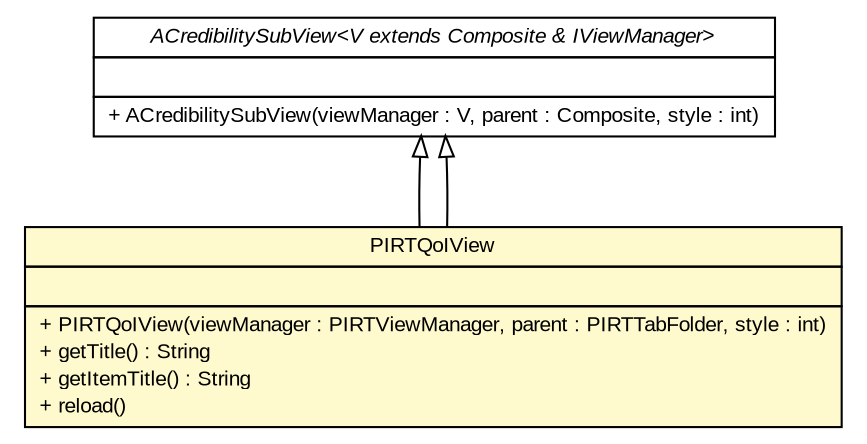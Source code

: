 #!/usr/local/bin/dot
#
# Class diagram 
# Generated by UMLGraph version R5_6-24-gf6e263 (http://www.umlgraph.org/)
#

digraph G {
	edge [fontname="arial",fontsize=10,labelfontname="arial",labelfontsize=10];
	node [fontname="arial",fontsize=10,shape=plaintext];
	nodesep=0.25;
	ranksep=0.5;
	// gov.sandia.cf.parts.ui.ACredibilitySubView<V extends org.eclipse.swt.widgets.Composite & gov.sandia.cf.parts.ui.IViewManager>
	c342457 [label=<<table title="gov.sandia.cf.parts.ui.ACredibilitySubView" border="0" cellborder="1" cellspacing="0" cellpadding="2" port="p" href="../ACredibilitySubView.html">
		<tr><td><table border="0" cellspacing="0" cellpadding="1">
<tr><td align="center" balign="center"><font face="arial italic"> ACredibilitySubView&lt;V extends Composite &amp; IViewManager&gt; </font></td></tr>
		</table></td></tr>
		<tr><td><table border="0" cellspacing="0" cellpadding="1">
<tr><td align="left" balign="left">  </td></tr>
		</table></td></tr>
		<tr><td><table border="0" cellspacing="0" cellpadding="1">
<tr><td align="left" balign="left"> + ACredibilitySubView(viewManager : V, parent : Composite, style : int) </td></tr>
		</table></td></tr>
		</table>>, URL="../ACredibilitySubView.html", fontname="arial", fontcolor="black", fontsize=10.0];
	// gov.sandia.cf.parts.ui.pirt.PIRTQoIView
	c342557 [label=<<table title="gov.sandia.cf.parts.ui.pirt.PIRTQoIView" border="0" cellborder="1" cellspacing="0" cellpadding="2" port="p" bgcolor="lemonChiffon" href="./PIRTQoIView.html">
		<tr><td><table border="0" cellspacing="0" cellpadding="1">
<tr><td align="center" balign="center"> PIRTQoIView </td></tr>
		</table></td></tr>
		<tr><td><table border="0" cellspacing="0" cellpadding="1">
<tr><td align="left" balign="left">  </td></tr>
		</table></td></tr>
		<tr><td><table border="0" cellspacing="0" cellpadding="1">
<tr><td align="left" balign="left"> + PIRTQoIView(viewManager : PIRTViewManager, parent : PIRTTabFolder, style : int) </td></tr>
<tr><td align="left" balign="left"> + getTitle() : String </td></tr>
<tr><td align="left" balign="left"> + getItemTitle() : String </td></tr>
<tr><td align="left" balign="left"> + reload() </td></tr>
		</table></td></tr>
		</table>>, URL="./PIRTQoIView.html", fontname="arial", fontcolor="black", fontsize=10.0];
	//gov.sandia.cf.parts.ui.pirt.PIRTQoIView extends gov.sandia.cf.parts.ui.ACredibilitySubView<gov.sandia.cf.parts.ui.pirt.PIRTViewManager>
	c342457:p -> c342557:p [dir=back,arrowtail=empty];
	//gov.sandia.cf.parts.ui.pirt.PIRTQoIView extends gov.sandia.cf.parts.ui.ACredibilitySubView<gov.sandia.cf.parts.ui.pirt.PIRTViewManager>
	c342457:p -> c342557:p [dir=back,arrowtail=empty];
}

